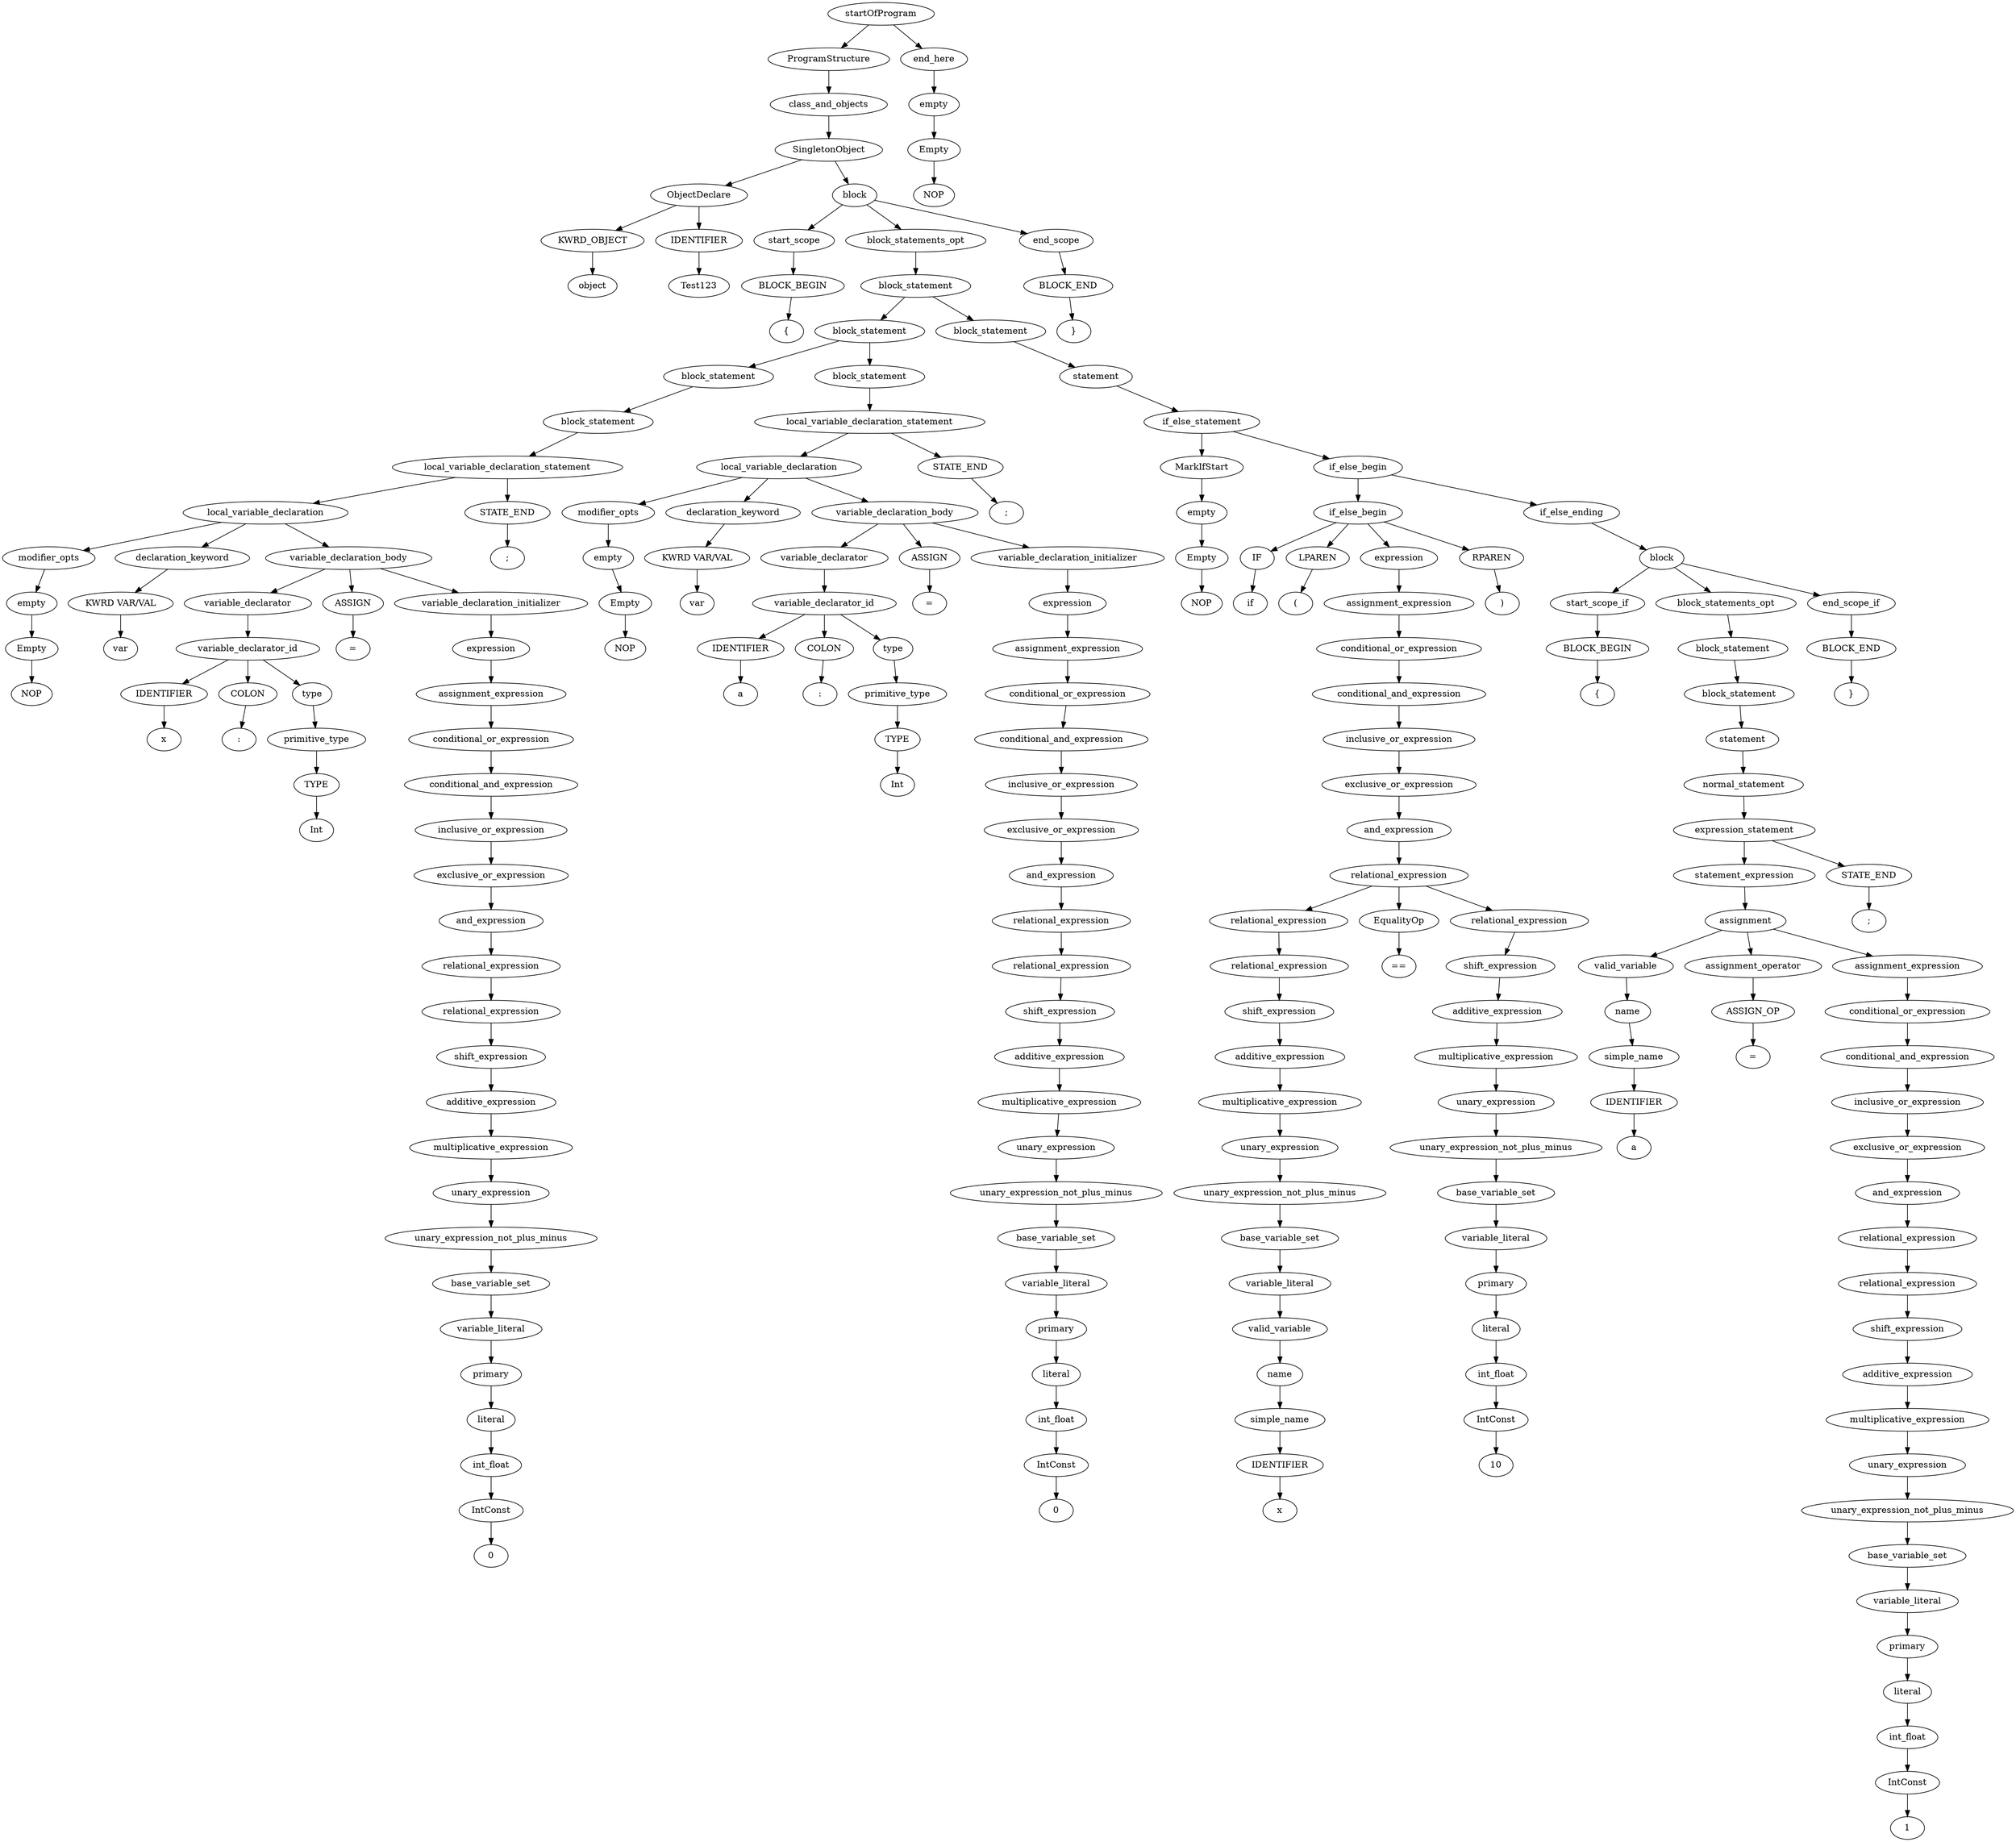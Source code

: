 digraph G {
369 [label="startOfProgram"];363 [label="ProgramStructure"];369->363
369 [label="startOfProgram"];368 [label="end_here"];369->368
363 [label="ProgramStructure"];362 [label="class_and_objects"];363->362
362 [label="class_and_objects"];361 [label="SingletonObject"];362->361
361 [label="SingletonObject"];5 [label="ObjectDeclare"];361->5
361 [label="SingletonObject"];360 [label="block"];361->360
5 [label="ObjectDeclare"];2 [label="KWRD_OBJECT"];5->2
5 [label="ObjectDeclare"];4 [label="IDENTIFIER"];5->4
2 [label="KWRD_OBJECT"];1 [label="object"];2->1
4 [label="IDENTIFIER"];3 [label="Test123"];4->3
360 [label="block"];8 [label="start_scope"];360->8
360 [label="block"];356 [label="block_statements_opt"];360->356
360 [label="block"];359 [label="end_scope"];360->359
8 [label="start_scope"];7 [label="BLOCK_BEGIN"];8->7
7 [label="BLOCK_BEGIN"];6 [label="{"];7->6
356 [label="block_statements_opt"];355 [label="block_statement"];356->355
355 [label="block_statement"];104 [label="block_statement"];355->104
355 [label="block_statement"];354 [label="block_statement"];355->354
104 [label="block_statement"];56 [label="block_statement"];104->56
104 [label="block_statement"];103 [label="block_statement"];104->103
56 [label="block_statement"];55 [label="block_statement"];56->55
55 [label="block_statement"];54 [label="local_variable_declaration_statement"];55->54
54 [label="local_variable_declaration_statement"];51 [label="local_variable_declaration"];54->51
54 [label="local_variable_declaration_statement"];53 [label="STATE_END"];54->53
51 [label="local_variable_declaration"];12 [label="modifier_opts"];51->12
51 [label="local_variable_declaration"];15 [label="declaration_keyword"];51->15
51 [label="local_variable_declaration"];50 [label="variable_declaration_body"];51->50
12 [label="modifier_opts"];11 [label="empty"];12->11
11 [label="empty"];10 [label="Empty"];11->10
10 [label="Empty"];9 [label="NOP"];10->9
15 [label="declaration_keyword"];14 [label="KWRD VAR/VAL"];15->14
14 [label="KWRD VAR/VAL"];13 [label="var"];14->13
50 [label="variable_declaration_body"];25 [label="variable_declarator"];50->25
50 [label="variable_declaration_body"];49 [label="ASSIGN"];50->49
50 [label="variable_declaration_body"];47 [label="variable_declaration_initializer"];50->47
25 [label="variable_declarator"];24 [label="variable_declarator_id"];25->24
24 [label="variable_declarator_id"];21 [label="IDENTIFIER"];24->21
24 [label="variable_declarator_id"];23 [label="COLON"];24->23
24 [label="variable_declarator_id"];19 [label="type"];24->19
21 [label="IDENTIFIER"];20 [label="x"];21->20
23 [label="COLON"];22 [label=":"];23->22
19 [label="type"];18 [label="primitive_type"];19->18
18 [label="primitive_type"];17 [label="TYPE"];18->17
17 [label="TYPE"];16 [label="Int"];17->16
49 [label="ASSIGN"];48 [label="="];49->48
47 [label="variable_declaration_initializer"];46 [label="expression"];47->46
46 [label="expression"];45 [label="assignment_expression"];46->45
45 [label="assignment_expression"];44 [label="conditional_or_expression"];45->44
44 [label="conditional_or_expression"];43 [label="conditional_and_expression"];44->43
43 [label="conditional_and_expression"];42 [label="inclusive_or_expression"];43->42
42 [label="inclusive_or_expression"];41 [label="exclusive_or_expression"];42->41
41 [label="exclusive_or_expression"];40 [label="and_expression"];41->40
40 [label="and_expression"];39 [label="relational_expression"];40->39
39 [label="relational_expression"];38 [label="relational_expression"];39->38
38 [label="relational_expression"];37 [label="shift_expression"];38->37
37 [label="shift_expression"];36 [label="additive_expression"];37->36
36 [label="additive_expression"];35 [label="multiplicative_expression"];36->35
35 [label="multiplicative_expression"];34 [label="unary_expression"];35->34
34 [label="unary_expression"];33 [label="unary_expression_not_plus_minus"];34->33
33 [label="unary_expression_not_plus_minus"];32 [label="base_variable_set"];33->32
32 [label="base_variable_set"];31 [label="variable_literal"];32->31
31 [label="variable_literal"];30 [label="primary"];31->30
30 [label="primary"];29 [label="literal"];30->29
29 [label="literal"];28 [label="int_float"];29->28
28 [label="int_float"];27 [label="IntConst"];28->27
27 [label="IntConst"];26 [label="0"];27->26
53 [label="STATE_END"];52 [label=";"];53->52
103 [label="block_statement"];102 [label="local_variable_declaration_statement"];103->102
102 [label="local_variable_declaration_statement"];99 [label="local_variable_declaration"];102->99
102 [label="local_variable_declaration_statement"];101 [label="STATE_END"];102->101
99 [label="local_variable_declaration"];60 [label="modifier_opts"];99->60
99 [label="local_variable_declaration"];63 [label="declaration_keyword"];99->63
99 [label="local_variable_declaration"];98 [label="variable_declaration_body"];99->98
60 [label="modifier_opts"];59 [label="empty"];60->59
59 [label="empty"];58 [label="Empty"];59->58
58 [label="Empty"];57 [label="NOP"];58->57
63 [label="declaration_keyword"];62 [label="KWRD VAR/VAL"];63->62
62 [label="KWRD VAR/VAL"];61 [label="var"];62->61
98 [label="variable_declaration_body"];73 [label="variable_declarator"];98->73
98 [label="variable_declaration_body"];97 [label="ASSIGN"];98->97
98 [label="variable_declaration_body"];95 [label="variable_declaration_initializer"];98->95
73 [label="variable_declarator"];72 [label="variable_declarator_id"];73->72
72 [label="variable_declarator_id"];69 [label="IDENTIFIER"];72->69
72 [label="variable_declarator_id"];71 [label="COLON"];72->71
72 [label="variable_declarator_id"];67 [label="type"];72->67
69 [label="IDENTIFIER"];68 [label="a"];69->68
71 [label="COLON"];70 [label=":"];71->70
67 [label="type"];66 [label="primitive_type"];67->66
66 [label="primitive_type"];65 [label="TYPE"];66->65
65 [label="TYPE"];64 [label="Int"];65->64
97 [label="ASSIGN"];96 [label="="];97->96
95 [label="variable_declaration_initializer"];94 [label="expression"];95->94
94 [label="expression"];93 [label="assignment_expression"];94->93
93 [label="assignment_expression"];92 [label="conditional_or_expression"];93->92
92 [label="conditional_or_expression"];91 [label="conditional_and_expression"];92->91
91 [label="conditional_and_expression"];90 [label="inclusive_or_expression"];91->90
90 [label="inclusive_or_expression"];89 [label="exclusive_or_expression"];90->89
89 [label="exclusive_or_expression"];88 [label="and_expression"];89->88
88 [label="and_expression"];87 [label="relational_expression"];88->87
87 [label="relational_expression"];86 [label="relational_expression"];87->86
86 [label="relational_expression"];85 [label="shift_expression"];86->85
85 [label="shift_expression"];84 [label="additive_expression"];85->84
84 [label="additive_expression"];83 [label="multiplicative_expression"];84->83
83 [label="multiplicative_expression"];82 [label="unary_expression"];83->82
82 [label="unary_expression"];81 [label="unary_expression_not_plus_minus"];82->81
81 [label="unary_expression_not_plus_minus"];80 [label="base_variable_set"];81->80
80 [label="base_variable_set"];79 [label="variable_literal"];80->79
79 [label="variable_literal"];78 [label="primary"];79->78
78 [label="primary"];77 [label="literal"];78->77
77 [label="literal"];76 [label="int_float"];77->76
76 [label="int_float"];75 [label="IntConst"];76->75
75 [label="IntConst"];74 [label="0"];75->74
101 [label="STATE_END"];100 [label=";"];101->100
354 [label="block_statement"];353 [label="statement"];354->353
353 [label="statement"];352 [label="if_else_statement"];353->352
352 [label="if_else_statement"];108 [label="MarkIfStart"];352->108
352 [label="if_else_statement"];199 [label="if_else_begin"];352->199
108 [label="MarkIfStart"];107 [label="empty"];108->107
107 [label="empty"];106 [label="Empty"];107->106
106 [label="Empty"];105 [label="NOP"];106->105
199 [label="if_else_begin"];152 [label="if_else_begin"];199->152
199 [label="if_else_begin"];198 [label="if_else_ending"];199->198
152 [label="if_else_begin"];147 [label="IF"];152->147
152 [label="if_else_begin"];149 [label="LPAREN"];152->149
152 [label="if_else_begin"];145 [label="expression"];152->145
152 [label="if_else_begin"];151 [label="RPAREN"];152->151
147 [label="IF"];146 [label="if"];147->146
149 [label="LPAREN"];148 [label="("];149->148
145 [label="expression"];144 [label="assignment_expression"];145->144
144 [label="assignment_expression"];143 [label="conditional_or_expression"];144->143
143 [label="conditional_or_expression"];142 [label="conditional_and_expression"];143->142
142 [label="conditional_and_expression"];141 [label="inclusive_or_expression"];142->141
141 [label="inclusive_or_expression"];140 [label="exclusive_or_expression"];141->140
140 [label="exclusive_or_expression"];139 [label="and_expression"];140->139
139 [label="and_expression"];138 [label="relational_expression"];139->138
138 [label="relational_expression"];122 [label="relational_expression"];138->122
138 [label="relational_expression"];137 [label="EqualityOp"];138->137
138 [label="relational_expression"];135 [label="relational_expression"];138->135
122 [label="relational_expression"];121 [label="relational_expression"];122->121
121 [label="relational_expression"];120 [label="shift_expression"];121->120
120 [label="shift_expression"];119 [label="additive_expression"];120->119
119 [label="additive_expression"];118 [label="multiplicative_expression"];119->118
118 [label="multiplicative_expression"];117 [label="unary_expression"];118->117
117 [label="unary_expression"];116 [label="unary_expression_not_plus_minus"];117->116
116 [label="unary_expression_not_plus_minus"];115 [label="base_variable_set"];116->115
115 [label="base_variable_set"];114 [label="variable_literal"];115->114
114 [label="variable_literal"];113 [label="valid_variable"];114->113
113 [label="valid_variable"];112 [label="name"];113->112
112 [label="name"];111 [label="simple_name"];112->111
111 [label="simple_name"];110 [label="IDENTIFIER"];111->110
110 [label="IDENTIFIER"];109 [label="x"];110->109
137 [label="EqualityOp"];136 [label="=="];137->136
135 [label="relational_expression"];134 [label="shift_expression"];135->134
134 [label="shift_expression"];133 [label="additive_expression"];134->133
133 [label="additive_expression"];132 [label="multiplicative_expression"];133->132
132 [label="multiplicative_expression"];131 [label="unary_expression"];132->131
131 [label="unary_expression"];130 [label="unary_expression_not_plus_minus"];131->130
130 [label="unary_expression_not_plus_minus"];129 [label="base_variable_set"];130->129
129 [label="base_variable_set"];128 [label="variable_literal"];129->128
128 [label="variable_literal"];127 [label="primary"];128->127
127 [label="primary"];126 [label="literal"];127->126
126 [label="literal"];125 [label="int_float"];126->125
125 [label="int_float"];124 [label="IntConst"];125->124
124 [label="IntConst"];123 [label="10"];124->123
151 [label="RPAREN"];150 [label=")"];151->150
198 [label="if_else_ending"];197 [label="block"];198->197
197 [label="block"];155 [label="start_scope_if"];197->155
197 [label="block"];193 [label="block_statements_opt"];197->193
197 [label="block"];196 [label="end_scope_if"];197->196
155 [label="start_scope_if"];154 [label="BLOCK_BEGIN"];155->154
154 [label="BLOCK_BEGIN"];153 [label="{"];154->153
193 [label="block_statements_opt"];192 [label="block_statement"];193->192
192 [label="block_statement"];191 [label="block_statement"];192->191
191 [label="block_statement"];190 [label="statement"];191->190
190 [label="statement"];189 [label="normal_statement"];190->189
189 [label="normal_statement"];188 [label="expression_statement"];189->188
188 [label="expression_statement"];185 [label="statement_expression"];188->185
188 [label="expression_statement"];187 [label="STATE_END"];188->187
185 [label="statement_expression"];184 [label="assignment"];185->184
184 [label="assignment"];160 [label="valid_variable"];184->160
184 [label="assignment"];163 [label="assignment_operator"];184->163
184 [label="assignment"];183 [label="assignment_expression"];184->183
160 [label="valid_variable"];159 [label="name"];160->159
159 [label="name"];158 [label="simple_name"];159->158
158 [label="simple_name"];157 [label="IDENTIFIER"];158->157
157 [label="IDENTIFIER"];156 [label="a"];157->156
163 [label="assignment_operator"];162 [label="ASSIGN_OP"];163->162
162 [label="ASSIGN_OP"];161 [label="="];162->161
183 [label="assignment_expression"];182 [label="conditional_or_expression"];183->182
182 [label="conditional_or_expression"];181 [label="conditional_and_expression"];182->181
181 [label="conditional_and_expression"];180 [label="inclusive_or_expression"];181->180
180 [label="inclusive_or_expression"];179 [label="exclusive_or_expression"];180->179
179 [label="exclusive_or_expression"];178 [label="and_expression"];179->178
178 [label="and_expression"];177 [label="relational_expression"];178->177
177 [label="relational_expression"];176 [label="relational_expression"];177->176
176 [label="relational_expression"];175 [label="shift_expression"];176->175
175 [label="shift_expression"];174 [label="additive_expression"];175->174
174 [label="additive_expression"];173 [label="multiplicative_expression"];174->173
173 [label="multiplicative_expression"];172 [label="unary_expression"];173->172
172 [label="unary_expression"];171 [label="unary_expression_not_plus_minus"];172->171
171 [label="unary_expression_not_plus_minus"];170 [label="base_variable_set"];171->170
170 [label="base_variable_set"];169 [label="variable_literal"];170->169
169 [label="variable_literal"];168 [label="primary"];169->168
168 [label="primary"];167 [label="literal"];168->167
167 [label="literal"];166 [label="int_float"];167->166
166 [label="int_float"];165 [label="IntConst"];166->165
165 [label="IntConst"];164 [label="1"];165->164
187 [label="STATE_END"];186 [label=";"];187->186
196 [label="end_scope_if"];195 [label="BLOCK_END"];196->195
195 [label="BLOCK_END"];194 [label="}"];195->194
359 [label="end_scope"];358 [label="BLOCK_END"];359->358
358 [label="BLOCK_END"];357 [label="}"];358->357
368 [label="end_here"];366 [label="empty"];368->366
366 [label="empty"];365 [label="Empty"];366->365
365 [label="Empty"];364 [label="NOP"];365->364
}
